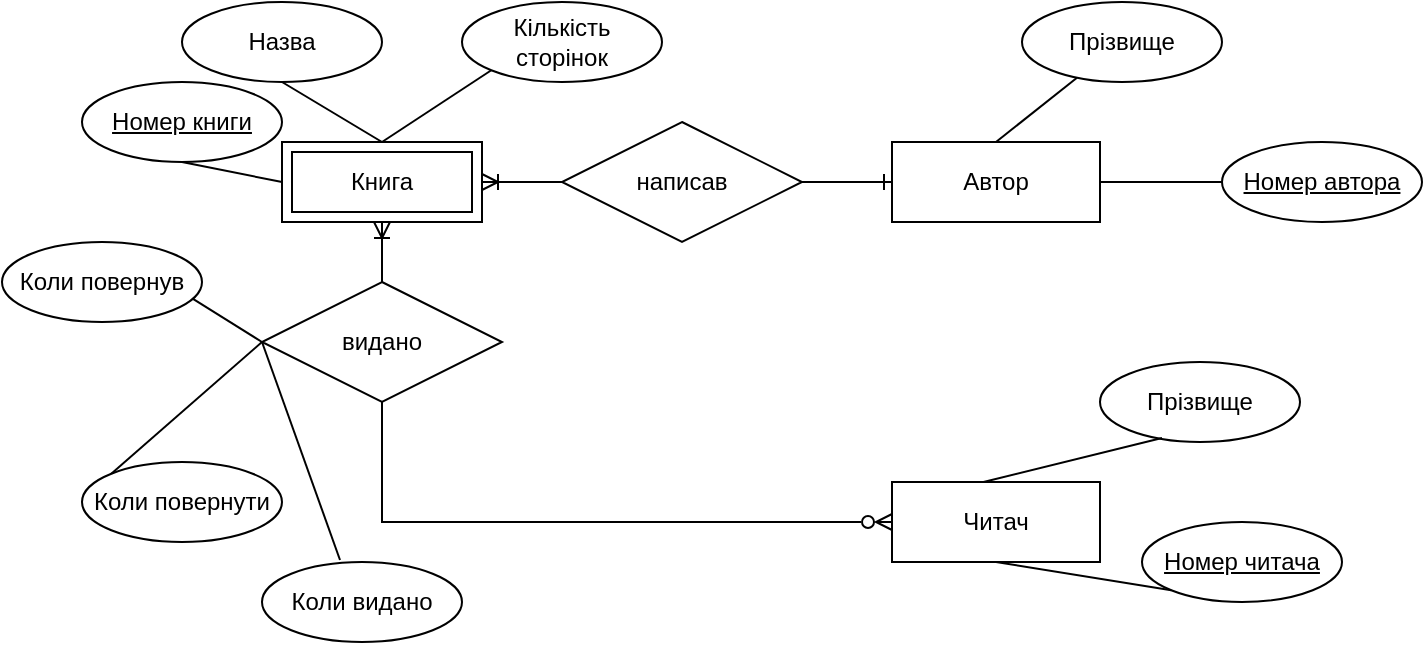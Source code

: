 <mxfile version="20.2.3" type="device"><diagram id="R2lEEEUBdFMjLlhIrx00" name="Page-1"><mxGraphModel dx="1718" dy="553" grid="1" gridSize="10" guides="1" tooltips="1" connect="1" arrows="1" fold="1" page="1" pageScale="1" pageWidth="850" pageHeight="1100" math="0" shadow="0" extFonts="Permanent Marker^https://fonts.googleapis.com/css?family=Permanent+Marker"><root><mxCell id="0"/><mxCell id="1" parent="0"/><mxCell id="V0vFwKSofeBA5XR_Jxa3-1" value="Книга" style="whiteSpace=wrap;html=1;align=center;" vertex="1" parent="1"><mxGeometry x="80" y="80" width="100" height="40" as="geometry"/></mxCell><mxCell id="V0vFwKSofeBA5XR_Jxa3-8" style="edgeStyle=none;rounded=0;orthogonalLoop=1;jettySize=auto;html=1;exitX=0.5;exitY=0;exitDx=0;exitDy=0;entryX=0.5;entryY=1;entryDx=0;entryDy=0;endArrow=none;endFill=0;" edge="1" parent="1" source="V0vFwKSofeBA5XR_Jxa3-2" target="V0vFwKSofeBA5XR_Jxa3-6"><mxGeometry relative="1" as="geometry"/></mxCell><mxCell id="V0vFwKSofeBA5XR_Jxa3-2" value="Книга" style="whiteSpace=wrap;html=1;align=center;" vertex="1" parent="1"><mxGeometry x="80" y="80" width="100" height="40" as="geometry"/></mxCell><mxCell id="V0vFwKSofeBA5XR_Jxa3-3" value="Автор" style="whiteSpace=wrap;html=1;align=center;" vertex="1" parent="1"><mxGeometry x="385" y="80" width="104" height="40" as="geometry"/></mxCell><mxCell id="V0vFwKSofeBA5XR_Jxa3-4" value="Читач" style="whiteSpace=wrap;html=1;align=center;" vertex="1" parent="1"><mxGeometry x="385" y="250" width="104" height="40" as="geometry"/></mxCell><mxCell id="V0vFwKSofeBA5XR_Jxa3-6" value="Назва" style="ellipse;whiteSpace=wrap;html=1;align=center;" vertex="1" parent="1"><mxGeometry x="30" y="10" width="100" height="40" as="geometry"/></mxCell><mxCell id="V0vFwKSofeBA5XR_Jxa3-7" value="Кількість &lt;br&gt;сторінок" style="ellipse;whiteSpace=wrap;html=1;align=center;" vertex="1" parent="1"><mxGeometry x="170" y="10" width="100" height="40" as="geometry"/></mxCell><mxCell id="V0vFwKSofeBA5XR_Jxa3-9" style="edgeStyle=none;rounded=0;orthogonalLoop=1;jettySize=auto;html=1;exitX=0.5;exitY=0;exitDx=0;exitDy=0;entryX=0;entryY=1;entryDx=0;entryDy=0;endArrow=none;endFill=0;" edge="1" parent="1" source="V0vFwKSofeBA5XR_Jxa3-2" target="V0vFwKSofeBA5XR_Jxa3-7"><mxGeometry relative="1" as="geometry"><mxPoint x="140" y="90" as="sourcePoint"/><mxPoint x="90" y="60" as="targetPoint"/></mxGeometry></mxCell><mxCell id="V0vFwKSofeBA5XR_Jxa3-10" value="Прізвище" style="ellipse;whiteSpace=wrap;html=1;align=center;" vertex="1" parent="1"><mxGeometry x="450" y="10" width="100" height="40" as="geometry"/></mxCell><mxCell id="V0vFwKSofeBA5XR_Jxa3-11" style="edgeStyle=none;rounded=0;orthogonalLoop=1;jettySize=auto;html=1;exitX=0.5;exitY=0;exitDx=0;exitDy=0;endArrow=none;endFill=0;" edge="1" parent="1" source="V0vFwKSofeBA5XR_Jxa3-3" target="V0vFwKSofeBA5XR_Jxa3-10"><mxGeometry relative="1" as="geometry"><mxPoint x="140" y="90" as="sourcePoint"/><mxPoint x="194.645" y="54.142" as="targetPoint"/></mxGeometry></mxCell><mxCell id="V0vFwKSofeBA5XR_Jxa3-12" value="Прізвище" style="ellipse;whiteSpace=wrap;html=1;align=center;" vertex="1" parent="1"><mxGeometry x="489" y="190" width="100" height="40" as="geometry"/></mxCell><mxCell id="V0vFwKSofeBA5XR_Jxa3-13" style="edgeStyle=none;rounded=0;orthogonalLoop=1;jettySize=auto;html=1;exitX=0.44;exitY=0;exitDx=0;exitDy=0;endArrow=none;endFill=0;exitPerimeter=0;entryX=0.31;entryY=0.95;entryDx=0;entryDy=0;entryPerimeter=0;" edge="1" target="V0vFwKSofeBA5XR_Jxa3-12" parent="1" source="V0vFwKSofeBA5XR_Jxa3-4"><mxGeometry relative="1" as="geometry"><mxPoint x="420" y="200" as="sourcePoint"/><mxPoint x="194.645" y="174.142" as="targetPoint"/></mxGeometry></mxCell><mxCell id="V0vFwKSofeBA5XR_Jxa3-22" style="edgeStyle=orthogonalEdgeStyle;rounded=0;orthogonalLoop=1;jettySize=auto;html=1;exitX=0.5;exitY=1;exitDx=0;exitDy=0;entryX=0;entryY=0.5;entryDx=0;entryDy=0;endArrow=ERzeroToMany;endFill=0;" edge="1" parent="1" source="V0vFwKSofeBA5XR_Jxa3-15" target="V0vFwKSofeBA5XR_Jxa3-4"><mxGeometry relative="1" as="geometry"/></mxCell><mxCell id="V0vFwKSofeBA5XR_Jxa3-15" value="видано" style="shape=rhombus;perimeter=rhombusPerimeter;whiteSpace=wrap;html=1;align=center;" vertex="1" parent="1"><mxGeometry x="70" y="150" width="120" height="60" as="geometry"/></mxCell><mxCell id="V0vFwKSofeBA5XR_Jxa3-16" style="edgeStyle=none;rounded=0;orthogonalLoop=1;jettySize=auto;html=1;endArrow=ERoneToMany;endFill=0;entryX=0.5;entryY=1;entryDx=0;entryDy=0;" edge="1" parent="1" source="V0vFwKSofeBA5XR_Jxa3-15" target="V0vFwKSofeBA5XR_Jxa3-2"><mxGeometry relative="1" as="geometry"><mxPoint x="430" y="90" as="sourcePoint"/><mxPoint x="483.047" y="56.845" as="targetPoint"/></mxGeometry></mxCell><mxCell id="V0vFwKSofeBA5XR_Jxa3-33" value="" style="edgeStyle=orthogonalEdgeStyle;rounded=0;orthogonalLoop=1;jettySize=auto;html=1;endArrow=none;endFill=0;" edge="1" parent="1" source="V0vFwKSofeBA5XR_Jxa3-18" target="V0vFwKSofeBA5XR_Jxa3-3"><mxGeometry relative="1" as="geometry"/></mxCell><mxCell id="V0vFwKSofeBA5XR_Jxa3-18" value="написав" style="shape=rhombus;perimeter=rhombusPerimeter;whiteSpace=wrap;html=1;align=center;" vertex="1" parent="1"><mxGeometry x="220" y="70" width="120" height="60" as="geometry"/></mxCell><mxCell id="V0vFwKSofeBA5XR_Jxa3-19" style="edgeStyle=none;rounded=0;orthogonalLoop=1;jettySize=auto;html=1;endArrow=ERoneToMany;endFill=0;entryX=1;entryY=0.5;entryDx=0;entryDy=0;" edge="1" parent="1" source="V0vFwKSofeBA5XR_Jxa3-18" target="V0vFwKSofeBA5XR_Jxa3-2"><mxGeometry relative="1" as="geometry"><mxPoint x="140" y="160" as="sourcePoint"/><mxPoint x="140" y="130" as="targetPoint"/></mxGeometry></mxCell><mxCell id="V0vFwKSofeBA5XR_Jxa3-20" style="edgeStyle=none;rounded=0;orthogonalLoop=1;jettySize=auto;html=1;endArrow=none;endFill=0;exitX=0;exitY=0.5;exitDx=0;exitDy=0;entryX=1;entryY=0.5;entryDx=0;entryDy=0;startArrow=ERone;startFill=0;" edge="1" parent="1" source="V0vFwKSofeBA5XR_Jxa3-3" target="V0vFwKSofeBA5XR_Jxa3-18"><mxGeometry relative="1" as="geometry"><mxPoint x="230" y="110" as="sourcePoint"/><mxPoint x="340" y="100" as="targetPoint"/></mxGeometry></mxCell><mxCell id="V0vFwKSofeBA5XR_Jxa3-23" value="Коли видано" style="ellipse;whiteSpace=wrap;html=1;align=center;" vertex="1" parent="1"><mxGeometry x="70" y="290" width="100" height="40" as="geometry"/></mxCell><mxCell id="V0vFwKSofeBA5XR_Jxa3-24" value="Коли повернути" style="ellipse;whiteSpace=wrap;html=1;align=center;" vertex="1" parent="1"><mxGeometry x="-20" y="240" width="100" height="40" as="geometry"/></mxCell><mxCell id="V0vFwKSofeBA5XR_Jxa3-27" style="edgeStyle=none;rounded=0;orthogonalLoop=1;jettySize=auto;html=1;exitX=0;exitY=0.5;exitDx=0;exitDy=0;endArrow=none;endFill=0;entryX=0.39;entryY=-0.025;entryDx=0;entryDy=0;entryPerimeter=0;" edge="1" parent="1" source="V0vFwKSofeBA5XR_Jxa3-15" target="V0vFwKSofeBA5XR_Jxa3-23"><mxGeometry relative="1" as="geometry"><mxPoint x="130" y="290" as="sourcePoint"/><mxPoint x="530" y="238" as="targetPoint"/></mxGeometry></mxCell><mxCell id="V0vFwKSofeBA5XR_Jxa3-28" style="edgeStyle=none;rounded=0;orthogonalLoop=1;jettySize=auto;html=1;endArrow=none;endFill=0;entryX=0.5;entryY=0;entryDx=0;entryDy=0;exitX=0;exitY=0.5;exitDx=0;exitDy=0;" edge="1" parent="1" source="V0vFwKSofeBA5XR_Jxa3-15" target="V0vFwKSofeBA5XR_Jxa3-25"><mxGeometry relative="1" as="geometry"><mxPoint x="90" y="130" as="sourcePoint"/><mxPoint x="89" y="329" as="targetPoint"/></mxGeometry></mxCell><mxCell id="V0vFwKSofeBA5XR_Jxa3-29" style="edgeStyle=none;rounded=0;orthogonalLoop=1;jettySize=auto;html=1;endArrow=none;endFill=0;entryX=0;entryY=0;entryDx=0;entryDy=0;startArrow=none;" edge="1" parent="1" target="V0vFwKSofeBA5XR_Jxa3-24"><mxGeometry relative="1" as="geometry"><mxPoint x="70" y="180" as="sourcePoint"/><mxPoint x="351" y="328" as="targetPoint"/></mxGeometry></mxCell><mxCell id="V0vFwKSofeBA5XR_Jxa3-25" value="Коли повернув" style="ellipse;whiteSpace=wrap;html=1;align=center;" vertex="1" parent="1"><mxGeometry x="-60" y="130" width="100" height="40" as="geometry"/></mxCell><mxCell id="V0vFwKSofeBA5XR_Jxa3-34" value="&lt;u&gt;Номер читача&lt;/u&gt;" style="ellipse;whiteSpace=wrap;html=1;align=center;" vertex="1" parent="1"><mxGeometry x="510" y="270" width="100" height="40" as="geometry"/></mxCell><mxCell id="V0vFwKSofeBA5XR_Jxa3-35" style="edgeStyle=none;rounded=0;orthogonalLoop=1;jettySize=auto;html=1;exitX=0.5;exitY=1;exitDx=0;exitDy=0;endArrow=none;endFill=0;entryX=0;entryY=1;entryDx=0;entryDy=0;" edge="1" parent="1" source="V0vFwKSofeBA5XR_Jxa3-4" target="V0vFwKSofeBA5XR_Jxa3-34"><mxGeometry relative="1" as="geometry"><mxPoint x="440.76" y="260" as="sourcePoint"/><mxPoint x="530" y="238" as="targetPoint"/></mxGeometry></mxCell><mxCell id="V0vFwKSofeBA5XR_Jxa3-36" value="&lt;u&gt;Номер автора&lt;/u&gt;" style="ellipse;whiteSpace=wrap;html=1;align=center;" vertex="1" parent="1"><mxGeometry x="550" y="80" width="100" height="40" as="geometry"/></mxCell><mxCell id="V0vFwKSofeBA5XR_Jxa3-37" style="edgeStyle=none;rounded=0;orthogonalLoop=1;jettySize=auto;html=1;exitX=1;exitY=0.5;exitDx=0;exitDy=0;endArrow=none;endFill=0;entryX=0;entryY=0.5;entryDx=0;entryDy=0;" edge="1" parent="1" source="V0vFwKSofeBA5XR_Jxa3-3" target="V0vFwKSofeBA5XR_Jxa3-36"><mxGeometry relative="1" as="geometry"><mxPoint x="447" y="90" as="sourcePoint"/><mxPoint x="487.497" y="57.86" as="targetPoint"/></mxGeometry></mxCell><mxCell id="V0vFwKSofeBA5XR_Jxa3-38" value="&lt;u&gt;Номер книги&lt;/u&gt;" style="ellipse;whiteSpace=wrap;html=1;align=center;" vertex="1" parent="1"><mxGeometry x="-20" y="50" width="100" height="40" as="geometry"/></mxCell><mxCell id="V0vFwKSofeBA5XR_Jxa3-39" style="edgeStyle=none;rounded=0;orthogonalLoop=1;jettySize=auto;html=1;exitX=0;exitY=0.5;exitDx=0;exitDy=0;entryX=0.5;entryY=1;entryDx=0;entryDy=0;endArrow=none;endFill=0;" edge="1" parent="1" source="V0vFwKSofeBA5XR_Jxa3-2" target="V0vFwKSofeBA5XR_Jxa3-38"><mxGeometry relative="1" as="geometry"><mxPoint x="140" y="90" as="sourcePoint"/><mxPoint x="90" y="60" as="targetPoint"/></mxGeometry></mxCell><mxCell id="V0vFwKSofeBA5XR_Jxa3-41" value="Книга" style="shape=ext;margin=3;double=1;whiteSpace=wrap;html=1;align=center;" vertex="1" parent="1"><mxGeometry x="80" y="80" width="100" height="40" as="geometry"/></mxCell></root></mxGraphModel></diagram></mxfile>